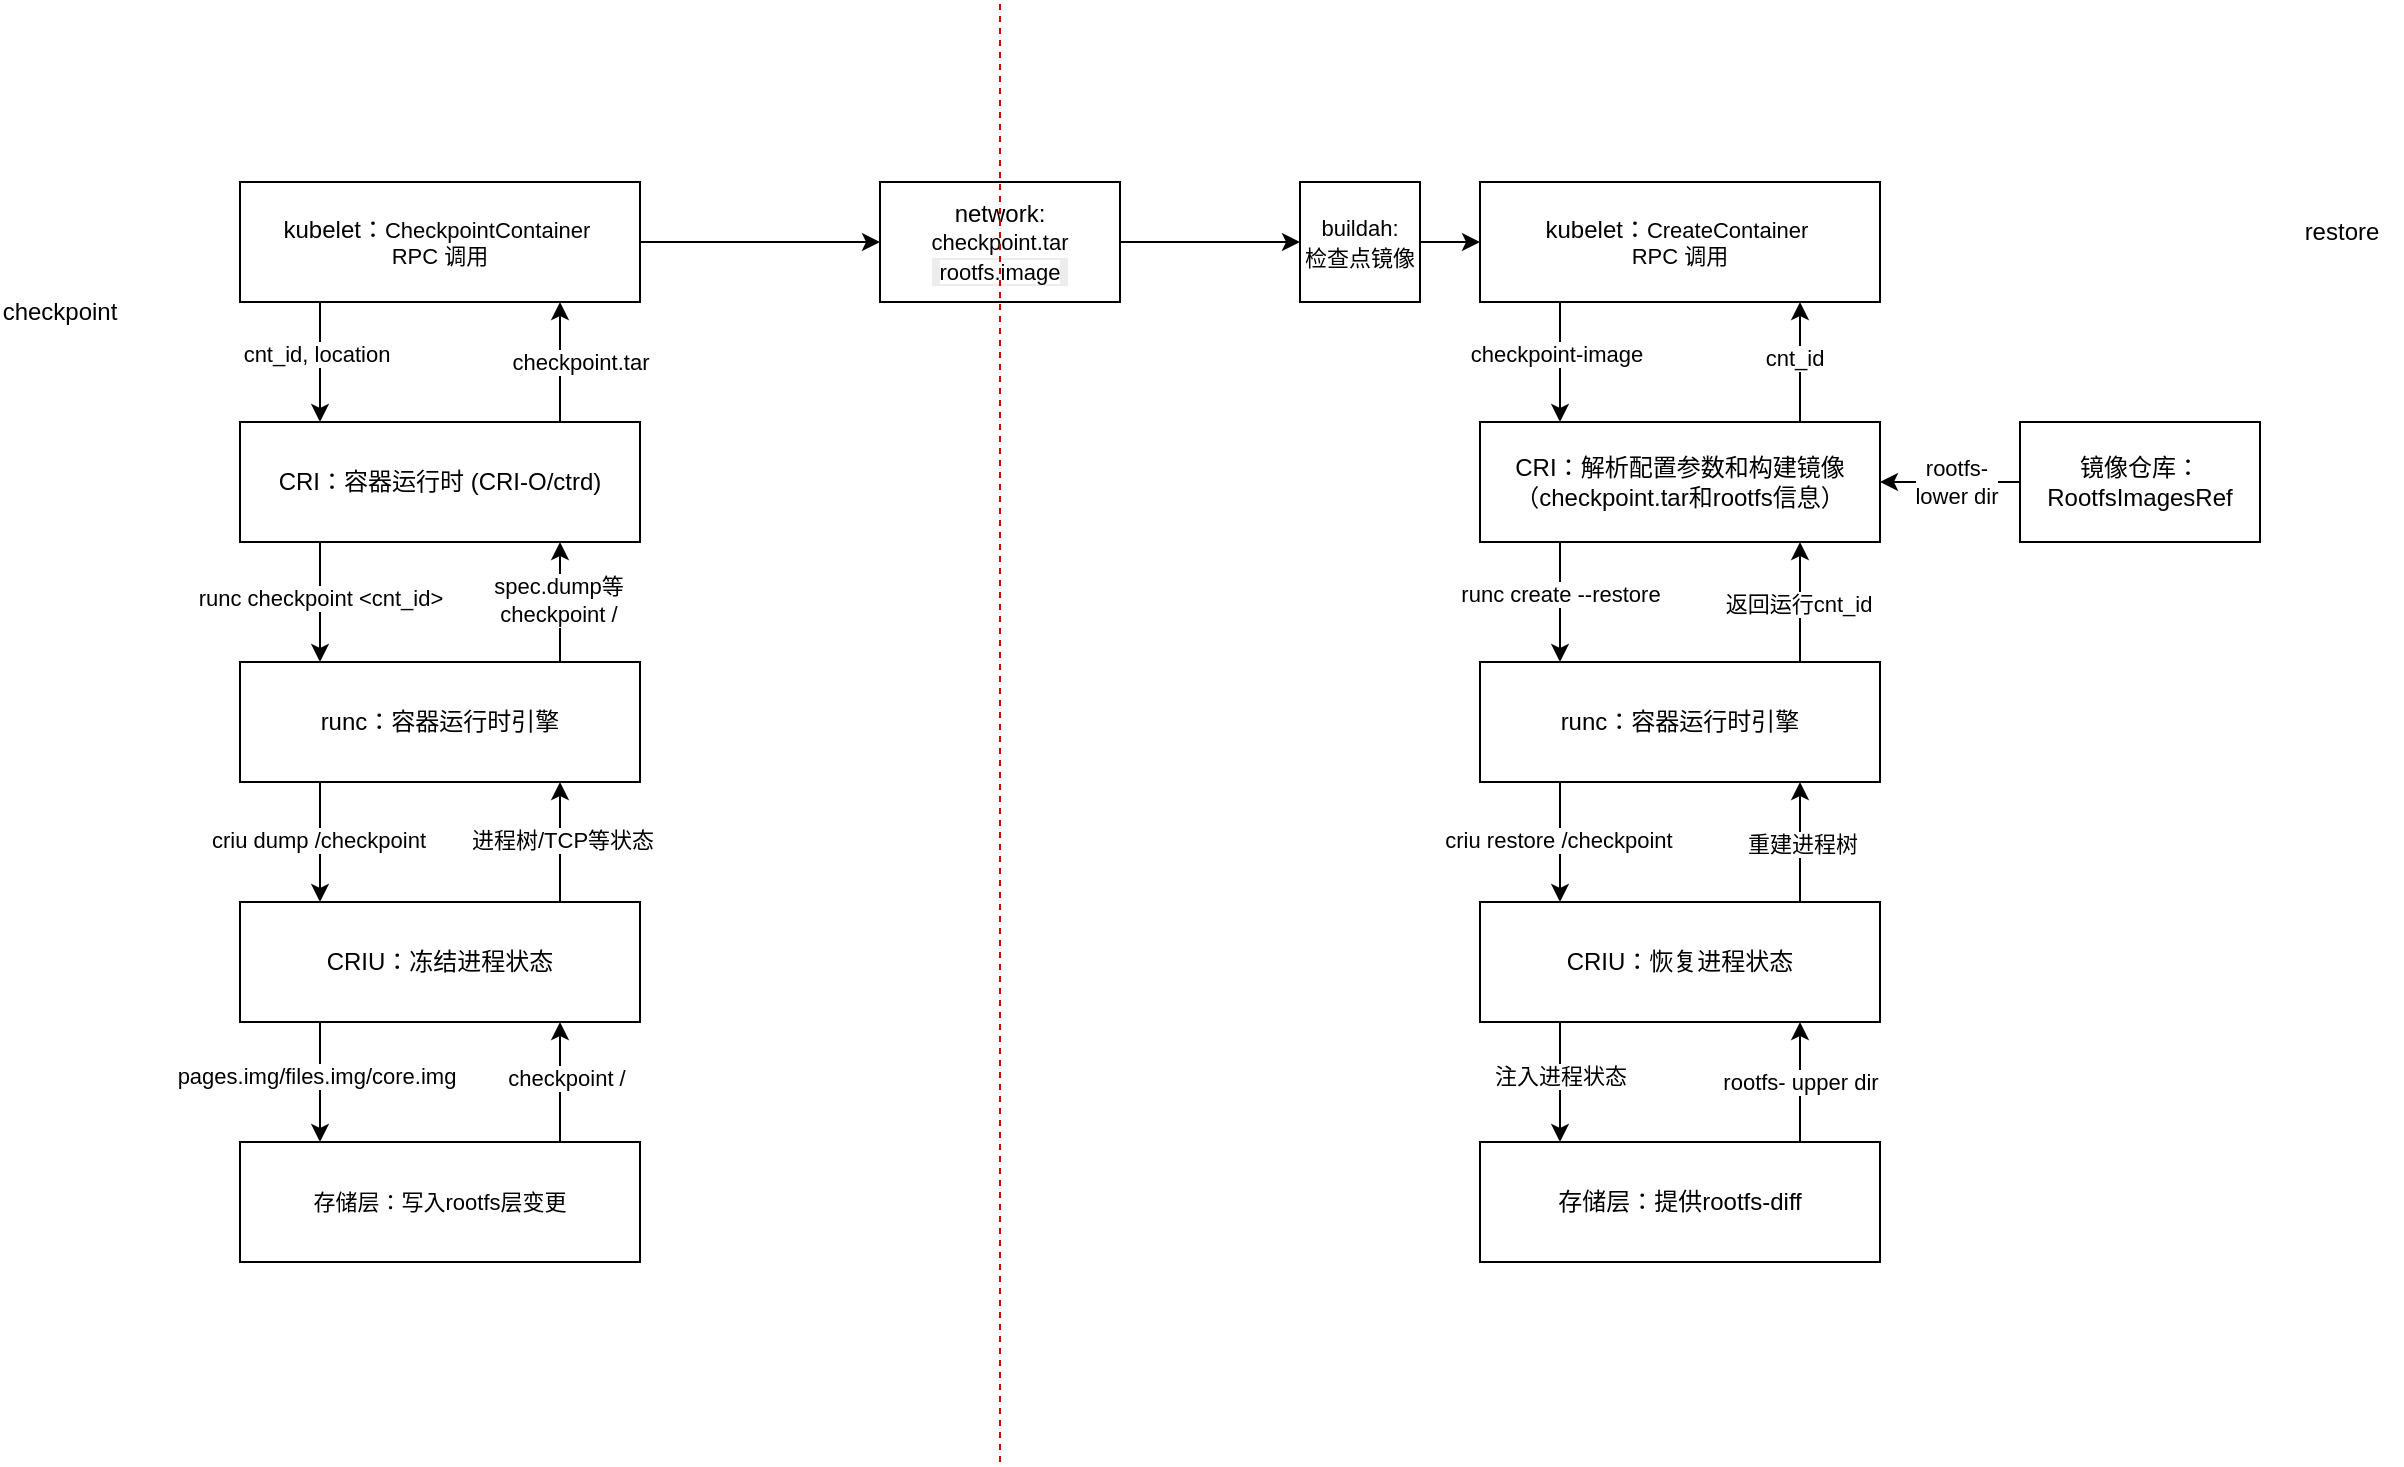 <mxfile version="27.2.0">
  <diagram name="第 1 页" id="wFmKwV2rhvR8Owtk0ri_">
    <mxGraphModel dx="1354" dy="1064" grid="1" gridSize="10" guides="1" tooltips="1" connect="1" arrows="1" fold="1" page="1" pageScale="1" pageWidth="827" pageHeight="1169" math="0" shadow="0">
      <root>
        <mxCell id="0" />
        <mxCell id="1" parent="0" />
        <mxCell id="1XKt61dq1AAJdnpW8KQM-6" style="edgeStyle=orthogonalEdgeStyle;rounded=0;orthogonalLoop=1;jettySize=auto;html=1;exitX=1;exitY=0.5;exitDx=0;exitDy=0;entryX=0;entryY=0.5;entryDx=0;entryDy=0;" edge="1" parent="1" source="-F368aWE17oyrcBu3Lhg-1" target="1XKt61dq1AAJdnpW8KQM-5">
          <mxGeometry relative="1" as="geometry" />
        </mxCell>
        <mxCell id="1XKt61dq1AAJdnpW8KQM-7" value="&lt;div style=&quot;font-size: 12px; text-wrap-mode: wrap; background-color: rgb(236, 236, 236);&quot;&gt;&lt;br&gt;&lt;/div&gt;" style="edgeLabel;html=1;align=center;verticalAlign=middle;resizable=0;points=[];" vertex="1" connectable="0" parent="1XKt61dq1AAJdnpW8KQM-6">
          <mxGeometry y="2" relative="1" as="geometry">
            <mxPoint x="-6" y="2" as="offset" />
          </mxGeometry>
        </mxCell>
        <mxCell id="-F368aWE17oyrcBu3Lhg-1" value="kubelet：&lt;span style=&quot;font-size: 11px; text-wrap-mode: nowrap; background-color: rgb(255, 255, 255);&quot;&gt;CheckpointContainer&amp;nbsp;&lt;/span&gt;&lt;div style=&quot;font-size: 11px; text-wrap-mode: nowrap;&quot;&gt;RPC 调用&lt;/div&gt;" style="rounded=0;whiteSpace=wrap;html=1;" parent="1" vertex="1">
          <mxGeometry x="160" y="240" width="200" height="60" as="geometry" />
        </mxCell>
        <mxCell id="-F368aWE17oyrcBu3Lhg-2" value="&lt;font style=&quot;font-size: 12px;&quot;&gt;CRI：&lt;span style=&quot;background-color: transparent; color: light-dark(rgb(0, 0, 0), rgb(255, 255, 255));&quot;&gt;容器运行时 (CRI-O/ctrd)&lt;/span&gt;&lt;/font&gt;" style="rounded=0;whiteSpace=wrap;html=1;" parent="1" vertex="1">
          <mxGeometry x="160" y="360" width="200" height="60" as="geometry" />
        </mxCell>
        <mxCell id="-F368aWE17oyrcBu3Lhg-3" value="&lt;font&gt;runc：&lt;span style=&quot;background-color: transparent; color: light-dark(rgb(0, 0, 0), rgb(255, 255, 255));&quot;&gt;容器运行时引擎&lt;/span&gt;&lt;/font&gt;" style="rounded=0;whiteSpace=wrap;html=1;" parent="1" vertex="1">
          <mxGeometry x="160" y="480" width="200" height="60" as="geometry" />
        </mxCell>
        <mxCell id="-F368aWE17oyrcBu3Lhg-4" value="&lt;font style=&quot;font-size: 12px;&quot;&gt;CRIU：&lt;span style=&quot;background-color: transparent; color: light-dark(rgb(0, 0, 0), rgb(255, 255, 255));&quot;&gt;冻结进程状态&lt;/span&gt;&lt;/font&gt;" style="rounded=0;whiteSpace=wrap;html=1;" parent="1" vertex="1">
          <mxGeometry x="160" y="600" width="200" height="60" as="geometry" />
        </mxCell>
        <mxCell id="-F368aWE17oyrcBu3Lhg-5" value="&lt;span style=&quot;font-size: 11px; text-wrap-mode: nowrap; background-color: rgb(255, 255, 255);&quot;&gt;存储层：&lt;/span&gt;&lt;span style=&quot;color: light-dark(rgb(0, 0, 0), rgb(255, 255, 255)); font-size: 11px; text-wrap-mode: nowrap; background-color: rgb(255, 255, 255);&quot;&gt;写入rootfs层&lt;/span&gt;&lt;span style=&quot;font-size: 11px; text-wrap-mode: nowrap; background-color: transparent; color: light-dark(rgb(0, 0, 0), rgb(255, 255, 255));&quot;&gt;变更&lt;/span&gt;" style="rounded=0;whiteSpace=wrap;html=1;" parent="1" vertex="1">
          <mxGeometry x="160" y="720" width="200" height="60" as="geometry" />
        </mxCell>
        <mxCell id="-F368aWE17oyrcBu3Lhg-6" value="" style="endArrow=classic;html=1;rounded=0;entryX=0.3;entryY=0;entryDx=0;entryDy=0;entryPerimeter=0;" parent="1" edge="1">
          <mxGeometry width="50" height="50" relative="1" as="geometry">
            <mxPoint x="200" y="300" as="sourcePoint" />
            <mxPoint x="200" y="360" as="targetPoint" />
          </mxGeometry>
        </mxCell>
        <mxCell id="-F368aWE17oyrcBu3Lhg-19" value="cnt_id, location" style="edgeLabel;html=1;align=center;verticalAlign=middle;resizable=0;points=[];" parent="-F368aWE17oyrcBu3Lhg-6" vertex="1" connectable="0">
          <mxGeometry x="-0.15" y="-2" relative="1" as="geometry">
            <mxPoint as="offset" />
          </mxGeometry>
        </mxCell>
        <mxCell id="-F368aWE17oyrcBu3Lhg-7" value="" style="endArrow=classic;html=1;rounded=0;entryX=0.3;entryY=0;entryDx=0;entryDy=0;entryPerimeter=0;" parent="1" edge="1">
          <mxGeometry width="50" height="50" relative="1" as="geometry">
            <mxPoint x="200" y="420" as="sourcePoint" />
            <mxPoint x="200" y="480" as="targetPoint" />
          </mxGeometry>
        </mxCell>
        <mxCell id="-F368aWE17oyrcBu3Lhg-21" value="runc checkpoint &amp;lt;cnt_id&amp;gt;" style="edgeLabel;html=1;align=center;verticalAlign=middle;resizable=0;points=[];" parent="-F368aWE17oyrcBu3Lhg-7" vertex="1" connectable="0">
          <mxGeometry x="-0.217" relative="1" as="geometry">
            <mxPoint y="4" as="offset" />
          </mxGeometry>
        </mxCell>
        <mxCell id="-F368aWE17oyrcBu3Lhg-8" value="" style="endArrow=classic;html=1;rounded=0;entryX=0.3;entryY=0;entryDx=0;entryDy=0;entryPerimeter=0;" parent="1" edge="1">
          <mxGeometry width="50" height="50" relative="1" as="geometry">
            <mxPoint x="200" y="540" as="sourcePoint" />
            <mxPoint x="200" y="600" as="targetPoint" />
          </mxGeometry>
        </mxCell>
        <mxCell id="-F368aWE17oyrcBu3Lhg-23" value="criu dump /checkpoint" style="edgeLabel;html=1;align=center;verticalAlign=middle;resizable=0;points=[];" parent="-F368aWE17oyrcBu3Lhg-8" vertex="1" connectable="0">
          <mxGeometry x="-0.05" y="-1" relative="1" as="geometry">
            <mxPoint as="offset" />
          </mxGeometry>
        </mxCell>
        <mxCell id="-F368aWE17oyrcBu3Lhg-9" value="" style="endArrow=classic;html=1;rounded=0;entryX=0.3;entryY=0;entryDx=0;entryDy=0;entryPerimeter=0;" parent="1" edge="1">
          <mxGeometry width="50" height="50" relative="1" as="geometry">
            <mxPoint x="200" y="660" as="sourcePoint" />
            <mxPoint x="200" y="720" as="targetPoint" />
          </mxGeometry>
        </mxCell>
        <mxCell id="1XKt61dq1AAJdnpW8KQM-11" value="pages.img/files.img/core.img" style="edgeLabel;html=1;align=center;verticalAlign=middle;resizable=0;points=[];" vertex="1" connectable="0" parent="-F368aWE17oyrcBu3Lhg-9">
          <mxGeometry x="-0.1" y="-2" relative="1" as="geometry">
            <mxPoint as="offset" />
          </mxGeometry>
        </mxCell>
        <mxCell id="-F368aWE17oyrcBu3Lhg-10" value="" style="endArrow=classic;html=1;rounded=0;entryX=1;entryY=0.75;entryDx=0;entryDy=0;" parent="1" edge="1">
          <mxGeometry width="50" height="50" relative="1" as="geometry">
            <mxPoint x="320" y="360" as="sourcePoint" />
            <mxPoint x="320" y="300" as="targetPoint" />
          </mxGeometry>
        </mxCell>
        <mxCell id="-F368aWE17oyrcBu3Lhg-20" value="checkpoint.tar" style="edgeLabel;html=1;align=center;verticalAlign=middle;resizable=0;points=[];" parent="-F368aWE17oyrcBu3Lhg-10" vertex="1" connectable="0">
          <mxGeometry x="0.117" y="1" relative="1" as="geometry">
            <mxPoint x="11" y="3" as="offset" />
          </mxGeometry>
        </mxCell>
        <mxCell id="-F368aWE17oyrcBu3Lhg-11" style="edgeStyle=orthogonalEdgeStyle;rounded=0;orthogonalLoop=1;jettySize=auto;html=1;exitX=0.5;exitY=1;exitDx=0;exitDy=0;" parent="1" source="-F368aWE17oyrcBu3Lhg-1" target="-F368aWE17oyrcBu3Lhg-1" edge="1">
          <mxGeometry relative="1" as="geometry" />
        </mxCell>
        <mxCell id="-F368aWE17oyrcBu3Lhg-12" value="" style="endArrow=classic;html=1;rounded=0;entryX=1;entryY=0.75;entryDx=0;entryDy=0;" parent="1" edge="1">
          <mxGeometry width="50" height="50" relative="1" as="geometry">
            <mxPoint x="320" y="480" as="sourcePoint" />
            <mxPoint x="320" y="420" as="targetPoint" />
          </mxGeometry>
        </mxCell>
        <mxCell id="-F368aWE17oyrcBu3Lhg-22" value="spec.dump等&lt;div&gt;&lt;span style=&quot;color: light-dark(rgb(0, 0, 0), rgb(255, 255, 255));&quot;&gt;checkpoint /&lt;/span&gt;&lt;/div&gt;" style="edgeLabel;html=1;align=center;verticalAlign=middle;resizable=0;points=[];" parent="-F368aWE17oyrcBu3Lhg-12" vertex="1" connectable="0">
          <mxGeometry x="-0.017" y="1" relative="1" as="geometry">
            <mxPoint y="-2" as="offset" />
          </mxGeometry>
        </mxCell>
        <mxCell id="-F368aWE17oyrcBu3Lhg-13" value="" style="endArrow=classic;html=1;rounded=0;entryX=1;entryY=0.75;entryDx=0;entryDy=0;" parent="1" edge="1">
          <mxGeometry width="50" height="50" relative="1" as="geometry">
            <mxPoint x="320" y="600" as="sourcePoint" />
            <mxPoint x="320" y="540" as="targetPoint" />
          </mxGeometry>
        </mxCell>
        <mxCell id="-F368aWE17oyrcBu3Lhg-52" value="&lt;span style=&quot;color: rgba(0, 0, 0, 0); font-family: monospace; font-size: 0px; text-align: start; background-color: rgb(236, 236, 236);&quot;&gt;%3CmxGraphModel%3E%3Croot%3E%3CmxCell%20id%3D%220%22%2F%3E%3CmxCell%20id%3D%221%22%20parent%3D%220%22%2F%3E%3CmxCell%20id%3D%222%22%20value%3D%22checkpoint%20path%22%20style%3D%22edgeLabel%3Bhtml%3D1%3Balign%3Dcenter%3BverticalAlign%3Dmiddle%3Bresizable%3D0%3Bpoints%3D%5B%5D%3B%22%20vertex%3D%221%22%20connectable%3D%220%22%20parent%3D%221%22%3E%3CmxGeometry%20x%3D%22323%22%20y%3D%22687%22%20as%3D%22geometry%22%2F%3E%3C%2FmxCell%3E%3C%2Froot%3E%3C%2FmxGraphModel%3E&lt;/span&gt;" style="edgeLabel;html=1;align=center;verticalAlign=middle;resizable=0;points=[];" parent="-F368aWE17oyrcBu3Lhg-13" vertex="1" connectable="0">
          <mxGeometry x="0.017" relative="1" as="geometry">
            <mxPoint y="1" as="offset" />
          </mxGeometry>
        </mxCell>
        <mxCell id="-F368aWE17oyrcBu3Lhg-53" value="进程树/TCP等状态" style="edgeLabel;html=1;align=center;verticalAlign=middle;resizable=0;points=[];" parent="-F368aWE17oyrcBu3Lhg-13" vertex="1" connectable="0">
          <mxGeometry x="-0.017" y="-1" relative="1" as="geometry">
            <mxPoint y="-2" as="offset" />
          </mxGeometry>
        </mxCell>
        <mxCell id="-F368aWE17oyrcBu3Lhg-14" value="" style="endArrow=classic;html=1;rounded=0;entryX=1;entryY=0.75;entryDx=0;entryDy=0;" parent="1" edge="1">
          <mxGeometry width="50" height="50" relative="1" as="geometry">
            <mxPoint x="320" y="720" as="sourcePoint" />
            <mxPoint x="320" y="660" as="targetPoint" />
          </mxGeometry>
        </mxCell>
        <mxCell id="-F368aWE17oyrcBu3Lhg-51" value="checkpoint /" style="edgeLabel;html=1;align=center;verticalAlign=middle;resizable=0;points=[];" parent="-F368aWE17oyrcBu3Lhg-14" vertex="1" connectable="0">
          <mxGeometry x="0.117" y="-3" relative="1" as="geometry">
            <mxPoint y="1" as="offset" />
          </mxGeometry>
        </mxCell>
        <mxCell id="-F368aWE17oyrcBu3Lhg-15" value="checkpoint" style="text;html=1;align=center;verticalAlign=middle;whiteSpace=wrap;rounded=0;" parent="1" vertex="1">
          <mxGeometry x="40" y="290" width="60" height="30" as="geometry" />
        </mxCell>
        <mxCell id="-F368aWE17oyrcBu3Lhg-27" value="kubelet：&lt;span style=&quot;font-size: 11px; text-wrap-mode: nowrap; background-color: rgb(255, 255, 255);&quot;&gt;CreateContainer&amp;nbsp;&lt;/span&gt;&lt;div style=&quot;font-size: 11px; text-wrap-mode: nowrap;&quot;&gt;RPC 调用&lt;/div&gt;" style="rounded=0;whiteSpace=wrap;html=1;" parent="1" vertex="1">
          <mxGeometry x="780" y="240" width="200" height="60" as="geometry" />
        </mxCell>
        <mxCell id="-F368aWE17oyrcBu3Lhg-28" value="&lt;font style=&quot;font-size: 12px;&quot;&gt;CRI：&lt;span style=&quot;background-color: transparent; color: light-dark(rgb(0, 0, 0), rgb(255, 255, 255));&quot;&gt;解析配置参数和构建镜像&lt;/span&gt;&lt;/font&gt;&lt;div&gt;&lt;font style=&quot;font-size: 12px;&quot;&gt;&lt;span style=&quot;background-color: transparent; color: light-dark(rgb(0, 0, 0), rgb(255, 255, 255));&quot;&gt;（checkpoint.tar和rootfs信息）&lt;/span&gt;&lt;/font&gt;&lt;/div&gt;" style="rounded=0;whiteSpace=wrap;html=1;" parent="1" vertex="1">
          <mxGeometry x="780" y="360" width="200" height="60" as="geometry" />
        </mxCell>
        <mxCell id="-F368aWE17oyrcBu3Lhg-29" value="&lt;font&gt;runc：&lt;span style=&quot;background-color: transparent; color: light-dark(rgb(0, 0, 0), rgb(255, 255, 255));&quot;&gt;容器运行时引擎&lt;/span&gt;&lt;/font&gt;" style="rounded=0;whiteSpace=wrap;html=1;" parent="1" vertex="1">
          <mxGeometry x="780" y="480" width="200" height="60" as="geometry" />
        </mxCell>
        <mxCell id="-F368aWE17oyrcBu3Lhg-30" value="&lt;font style=&quot;font-size: 12px;&quot;&gt;CRIU：&lt;span style=&quot;background-color: transparent; color: light-dark(rgb(0, 0, 0), rgb(255, 255, 255));&quot;&gt;恢复进程状态&lt;/span&gt;&lt;/font&gt;" style="rounded=0;whiteSpace=wrap;html=1;" parent="1" vertex="1">
          <mxGeometry x="780" y="600" width="200" height="60" as="geometry" />
        </mxCell>
        <mxCell id="-F368aWE17oyrcBu3Lhg-31" value="存储层：提供rootfs-diff" style="rounded=0;whiteSpace=wrap;html=1;" parent="1" vertex="1">
          <mxGeometry x="780" y="720" width="200" height="60" as="geometry" />
        </mxCell>
        <mxCell id="-F368aWE17oyrcBu3Lhg-32" value="" style="endArrow=classic;html=1;rounded=0;entryX=0.3;entryY=0;entryDx=0;entryDy=0;entryPerimeter=0;" parent="1" edge="1">
          <mxGeometry width="50" height="50" relative="1" as="geometry">
            <mxPoint x="820" y="300" as="sourcePoint" />
            <mxPoint x="820" y="360" as="targetPoint" />
          </mxGeometry>
        </mxCell>
        <mxCell id="-F368aWE17oyrcBu3Lhg-33" value="checkpoint-image" style="edgeLabel;html=1;align=center;verticalAlign=middle;resizable=0;points=[];" parent="-F368aWE17oyrcBu3Lhg-32" vertex="1" connectable="0">
          <mxGeometry x="-0.15" y="-2" relative="1" as="geometry">
            <mxPoint as="offset" />
          </mxGeometry>
        </mxCell>
        <mxCell id="-F368aWE17oyrcBu3Lhg-34" value="" style="endArrow=classic;html=1;rounded=0;entryX=0.3;entryY=0;entryDx=0;entryDy=0;entryPerimeter=0;" parent="1" edge="1">
          <mxGeometry width="50" height="50" relative="1" as="geometry">
            <mxPoint x="820" y="420" as="sourcePoint" />
            <mxPoint x="820" y="480" as="targetPoint" />
          </mxGeometry>
        </mxCell>
        <mxCell id="-F368aWE17oyrcBu3Lhg-35" value="runc create --restore" style="edgeLabel;html=1;align=center;verticalAlign=middle;resizable=0;points=[];" parent="-F368aWE17oyrcBu3Lhg-34" vertex="1" connectable="0">
          <mxGeometry x="-0.217" relative="1" as="geometry">
            <mxPoint y="2" as="offset" />
          </mxGeometry>
        </mxCell>
        <mxCell id="-F368aWE17oyrcBu3Lhg-36" value="" style="endArrow=classic;html=1;rounded=0;entryX=0.3;entryY=0;entryDx=0;entryDy=0;entryPerimeter=0;" parent="1" edge="1">
          <mxGeometry width="50" height="50" relative="1" as="geometry">
            <mxPoint x="820" y="540" as="sourcePoint" />
            <mxPoint x="820" y="600" as="targetPoint" />
          </mxGeometry>
        </mxCell>
        <mxCell id="-F368aWE17oyrcBu3Lhg-37" value="criu restore /checkpoint" style="edgeLabel;html=1;align=center;verticalAlign=middle;resizable=0;points=[];" parent="-F368aWE17oyrcBu3Lhg-36" vertex="1" connectable="0">
          <mxGeometry x="-0.05" y="-1" relative="1" as="geometry">
            <mxPoint as="offset" />
          </mxGeometry>
        </mxCell>
        <mxCell id="-F368aWE17oyrcBu3Lhg-38" value="" style="endArrow=classic;html=1;rounded=0;entryX=0.3;entryY=0;entryDx=0;entryDy=0;entryPerimeter=0;" parent="1" edge="1">
          <mxGeometry width="50" height="50" relative="1" as="geometry">
            <mxPoint x="820" y="660" as="sourcePoint" />
            <mxPoint x="820" y="720" as="targetPoint" />
          </mxGeometry>
        </mxCell>
        <mxCell id="1XKt61dq1AAJdnpW8KQM-14" value="注入进程状态" style="edgeLabel;html=1;align=center;verticalAlign=middle;resizable=0;points=[];" vertex="1" connectable="0" parent="-F368aWE17oyrcBu3Lhg-38">
          <mxGeometry x="-0.1" relative="1" as="geometry">
            <mxPoint as="offset" />
          </mxGeometry>
        </mxCell>
        <mxCell id="-F368aWE17oyrcBu3Lhg-40" value="" style="endArrow=classic;html=1;rounded=0;entryX=1;entryY=0.75;entryDx=0;entryDy=0;" parent="1" edge="1">
          <mxGeometry width="50" height="50" relative="1" as="geometry">
            <mxPoint x="940" y="360" as="sourcePoint" />
            <mxPoint x="940" y="300" as="targetPoint" />
          </mxGeometry>
        </mxCell>
        <mxCell id="1XKt61dq1AAJdnpW8KQM-1" value="cnt_id" style="edgeLabel;html=1;align=center;verticalAlign=middle;resizable=0;points=[];" vertex="1" connectable="0" parent="-F368aWE17oyrcBu3Lhg-40">
          <mxGeometry x="0.083" y="3" relative="1" as="geometry">
            <mxPoint as="offset" />
          </mxGeometry>
        </mxCell>
        <mxCell id="-F368aWE17oyrcBu3Lhg-42" style="edgeStyle=orthogonalEdgeStyle;rounded=0;orthogonalLoop=1;jettySize=auto;html=1;exitX=0.5;exitY=1;exitDx=0;exitDy=0;" parent="1" source="-F368aWE17oyrcBu3Lhg-27" target="-F368aWE17oyrcBu3Lhg-27" edge="1">
          <mxGeometry relative="1" as="geometry" />
        </mxCell>
        <mxCell id="-F368aWE17oyrcBu3Lhg-43" value="" style="endArrow=classic;html=1;rounded=0;entryX=1;entryY=0.75;entryDx=0;entryDy=0;" parent="1" edge="1">
          <mxGeometry width="50" height="50" relative="1" as="geometry">
            <mxPoint x="940" y="480" as="sourcePoint" />
            <mxPoint x="940" y="420" as="targetPoint" />
          </mxGeometry>
        </mxCell>
        <mxCell id="-F368aWE17oyrcBu3Lhg-44" value="&lt;div&gt;返回运行cnt_id&lt;/div&gt;" style="edgeLabel;html=1;align=center;verticalAlign=middle;resizable=0;points=[];" parent="-F368aWE17oyrcBu3Lhg-43" vertex="1" connectable="0">
          <mxGeometry x="-0.017" y="1" relative="1" as="geometry">
            <mxPoint as="offset" />
          </mxGeometry>
        </mxCell>
        <mxCell id="-F368aWE17oyrcBu3Lhg-45" value="" style="endArrow=classic;html=1;rounded=0;entryX=1;entryY=0.75;entryDx=0;entryDy=0;" parent="1" edge="1">
          <mxGeometry width="50" height="50" relative="1" as="geometry">
            <mxPoint x="940" y="600" as="sourcePoint" />
            <mxPoint x="940" y="540" as="targetPoint" />
          </mxGeometry>
        </mxCell>
        <mxCell id="-F368aWE17oyrcBu3Lhg-46" value="重建进程树" style="edgeLabel;html=1;align=center;verticalAlign=middle;resizable=0;points=[];" parent="-F368aWE17oyrcBu3Lhg-45" vertex="1" connectable="0">
          <mxGeometry x="0.017" y="-1" relative="1" as="geometry">
            <mxPoint y="1" as="offset" />
          </mxGeometry>
        </mxCell>
        <mxCell id="-F368aWE17oyrcBu3Lhg-47" value="" style="endArrow=classic;html=1;rounded=0;entryX=1;entryY=0.75;entryDx=0;entryDy=0;" parent="1" edge="1">
          <mxGeometry width="50" height="50" relative="1" as="geometry">
            <mxPoint x="940" y="720" as="sourcePoint" />
            <mxPoint x="940" y="660" as="targetPoint" />
          </mxGeometry>
        </mxCell>
        <mxCell id="-F368aWE17oyrcBu3Lhg-48" value="rootfs- upper dir" style="edgeLabel;html=1;align=center;verticalAlign=middle;resizable=0;points=[];" parent="-F368aWE17oyrcBu3Lhg-47" vertex="1" connectable="0">
          <mxGeometry x="0.05" relative="1" as="geometry">
            <mxPoint y="1" as="offset" />
          </mxGeometry>
        </mxCell>
        <mxCell id="-F368aWE17oyrcBu3Lhg-49" value="restore" style="text;html=1;align=center;verticalAlign=middle;whiteSpace=wrap;rounded=0;" parent="1" vertex="1">
          <mxGeometry x="1181" y="250" width="60" height="30" as="geometry" />
        </mxCell>
        <mxCell id="1XKt61dq1AAJdnpW8KQM-9" style="edgeStyle=orthogonalEdgeStyle;rounded=0;orthogonalLoop=1;jettySize=auto;html=1;exitX=1;exitY=0.5;exitDx=0;exitDy=0;entryX=0;entryY=0.5;entryDx=0;entryDy=0;" edge="1" parent="1" source="1XKt61dq1AAJdnpW8KQM-4" target="-F368aWE17oyrcBu3Lhg-27">
          <mxGeometry relative="1" as="geometry" />
        </mxCell>
        <mxCell id="1XKt61dq1AAJdnpW8KQM-4" value="&lt;div&gt;&lt;span style=&quot;font-size: 11px; text-wrap-mode: nowrap; background-color: rgb(255, 255, 255);&quot;&gt;buildah:&lt;/span&gt;&lt;/div&gt;&lt;div&gt;&lt;span style=&quot;font-size: 11px; text-wrap-mode: nowrap; background-color: rgb(255, 255, 255);&quot;&gt;检查点镜像&lt;/span&gt;&lt;/div&gt;" style="rounded=0;whiteSpace=wrap;html=1;" vertex="1" parent="1">
          <mxGeometry x="690" y="240" width="60" height="60" as="geometry" />
        </mxCell>
        <mxCell id="1XKt61dq1AAJdnpW8KQM-8" style="edgeStyle=orthogonalEdgeStyle;rounded=0;orthogonalLoop=1;jettySize=auto;html=1;entryX=0;entryY=0.5;entryDx=0;entryDy=0;" edge="1" parent="1" source="1XKt61dq1AAJdnpW8KQM-5" target="1XKt61dq1AAJdnpW8KQM-4">
          <mxGeometry relative="1" as="geometry">
            <mxPoint x="600" y="270" as="sourcePoint" />
          </mxGeometry>
        </mxCell>
        <mxCell id="1XKt61dq1AAJdnpW8KQM-5" value="network:&lt;div&gt;&lt;span style=&quot;background-color: light-dark(rgb(255, 255, 255), rgb(18, 18, 18)); font-size: 11px; text-wrap-mode: nowrap; color: light-dark(rgb(0, 0, 0), rgb(255, 255, 255));&quot;&gt;checkpoint.tar&lt;/span&gt;&lt;div style=&quot;background-color: rgb(236, 236, 236);&quot;&gt;&lt;span style=&quot;font-size: 11px; text-wrap-mode: nowrap; background-color: rgb(255, 255, 255);&quot;&gt;rootfs.image&lt;/span&gt;&lt;/div&gt;&lt;/div&gt;" style="rounded=0;whiteSpace=wrap;html=1;" vertex="1" parent="1">
          <mxGeometry x="480" y="240" width="120" height="60" as="geometry" />
        </mxCell>
        <mxCell id="1XKt61dq1AAJdnpW8KQM-12" style="edgeStyle=orthogonalEdgeStyle;rounded=0;orthogonalLoop=1;jettySize=auto;html=1;exitX=0;exitY=0.5;exitDx=0;exitDy=0;entryX=1;entryY=0.5;entryDx=0;entryDy=0;" edge="1" parent="1" source="1XKt61dq1AAJdnpW8KQM-10" target="-F368aWE17oyrcBu3Lhg-28">
          <mxGeometry relative="1" as="geometry" />
        </mxCell>
        <mxCell id="1XKt61dq1AAJdnpW8KQM-13" value="&lt;div&gt;rootfs-&lt;/div&gt;lower dir" style="edgeLabel;html=1;align=center;verticalAlign=middle;resizable=0;points=[];" vertex="1" connectable="0" parent="1XKt61dq1AAJdnpW8KQM-12">
          <mxGeometry x="-0.086" relative="1" as="geometry">
            <mxPoint as="offset" />
          </mxGeometry>
        </mxCell>
        <mxCell id="1XKt61dq1AAJdnpW8KQM-10" value="镜像仓库：RootfsImagesRef" style="rounded=0;whiteSpace=wrap;html=1;" vertex="1" parent="1">
          <mxGeometry x="1050" y="360" width="120" height="60" as="geometry" />
        </mxCell>
        <mxCell id="1XKt61dq1AAJdnpW8KQM-15" value="" style="endArrow=none;dashed=1;html=1;rounded=0;fontColor=#990000;strokeColor=#CC0000;" edge="1" parent="1">
          <mxGeometry width="50" height="50" relative="1" as="geometry">
            <mxPoint x="540" y="880" as="sourcePoint" />
            <mxPoint x="540" y="150" as="targetPoint" />
          </mxGeometry>
        </mxCell>
      </root>
    </mxGraphModel>
  </diagram>
</mxfile>

